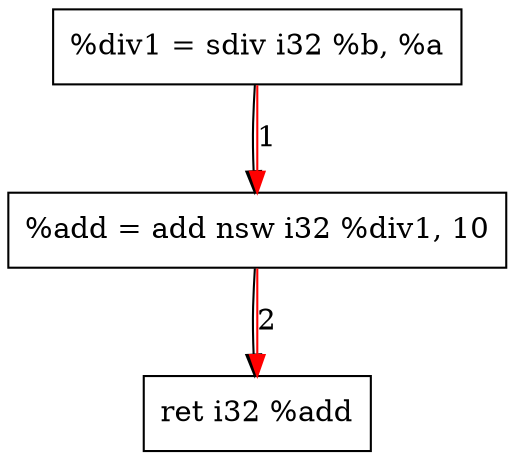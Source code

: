 digraph "CDFG for'func' function" {
	Node0x55cdd39e5490[shape=record, label="  %div1 = sdiv i32 %b, %a"]
	Node0x55cdd39e5b40[shape=record, label="  %add = add nsw i32 %div1, 10"]
	Node0x55cdd39e5418[shape=record, label="  ret i32 %add"]
	Node0x55cdd39e5490 -> Node0x55cdd39e5b40
	Node0x55cdd39e5b40 -> Node0x55cdd39e5418
edge [color=red]
	Node0x55cdd39e5490 -> Node0x55cdd39e5b40[label="1"]
	Node0x55cdd39e5b40 -> Node0x55cdd39e5418[label="2"]
}
